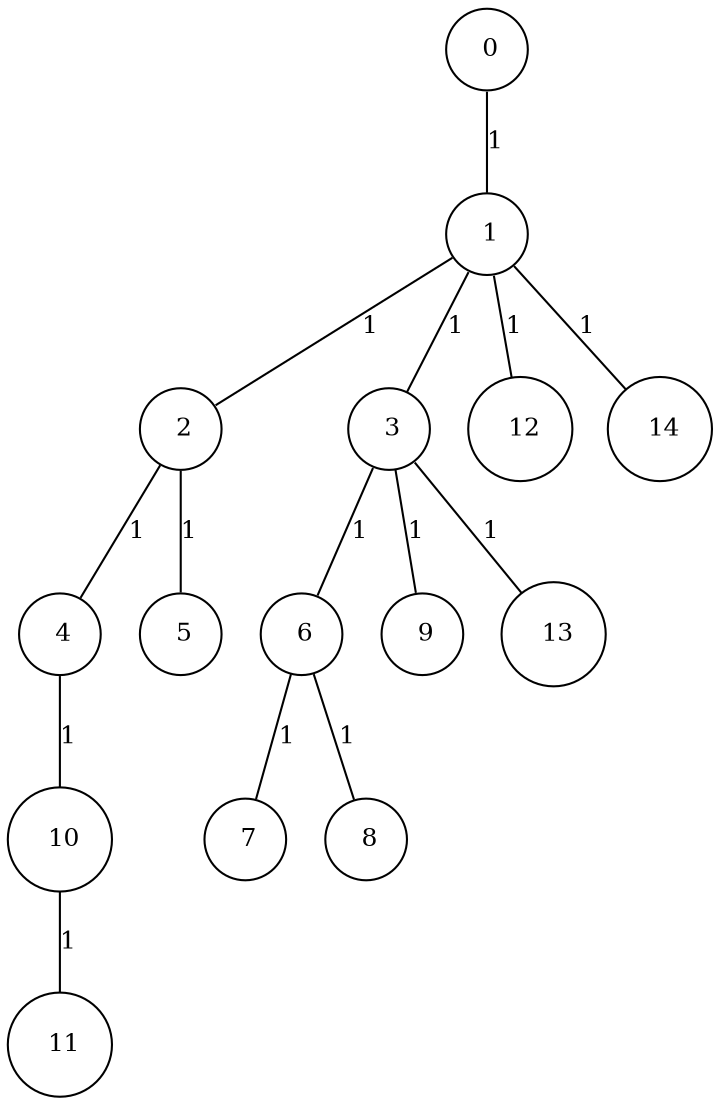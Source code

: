 graph G {
size="8.5,11;"
ratio = "expand;"
fixedsize="true;"
overlap="scale;"
node[shape=circle,width=.12,hight=.12,fontsize=12]
edge[fontsize=12]

0[label=" 0" color=black, pos="0.4007401,2.3288235!"];
1[label=" 1" color=black, pos="2.9897595,2.1295148!"];
2[label=" 2" color=black, pos="0.78261893,1.7760855!"];
3[label=" 3" color=black, pos="0.82112398,0.85900722!"];
4[label=" 4" color=black, pos="1.4056452,2.5876168!"];
5[label=" 5" color=black, pos="0.24358999,0.167844!"];
6[label=" 6" color=black, pos="0.02933921,1.3035215!"];
7[label=" 7" color=black, pos="1.5805293,1.2898013!"];
8[label=" 8" color=black, pos="0.78165953,0.4563209!"];
9[label=" 9" color=black, pos="0.88991037,2.0781942!"];
10[label=" 10" color=black, pos="2.7767105,0.8387096!"];
11[label=" 11" color=black, pos="2.7481145,1.2775149!"];
12[label=" 12" color=black, pos="2.9857879,2.6188435!"];
13[label=" 13" color=black, pos="1.3947591,2.954041!"];
14[label=" 14" color=black, pos="0.11821434,2.84702!"];
0--1[label="1"]
1--2[label="1"]
1--3[label="1"]
1--12[label="1"]
1--14[label="1"]
2--4[label="1"]
2--5[label="1"]
3--6[label="1"]
3--9[label="1"]
3--13[label="1"]
4--10[label="1"]
6--7[label="1"]
6--8[label="1"]
10--11[label="1"]

}
